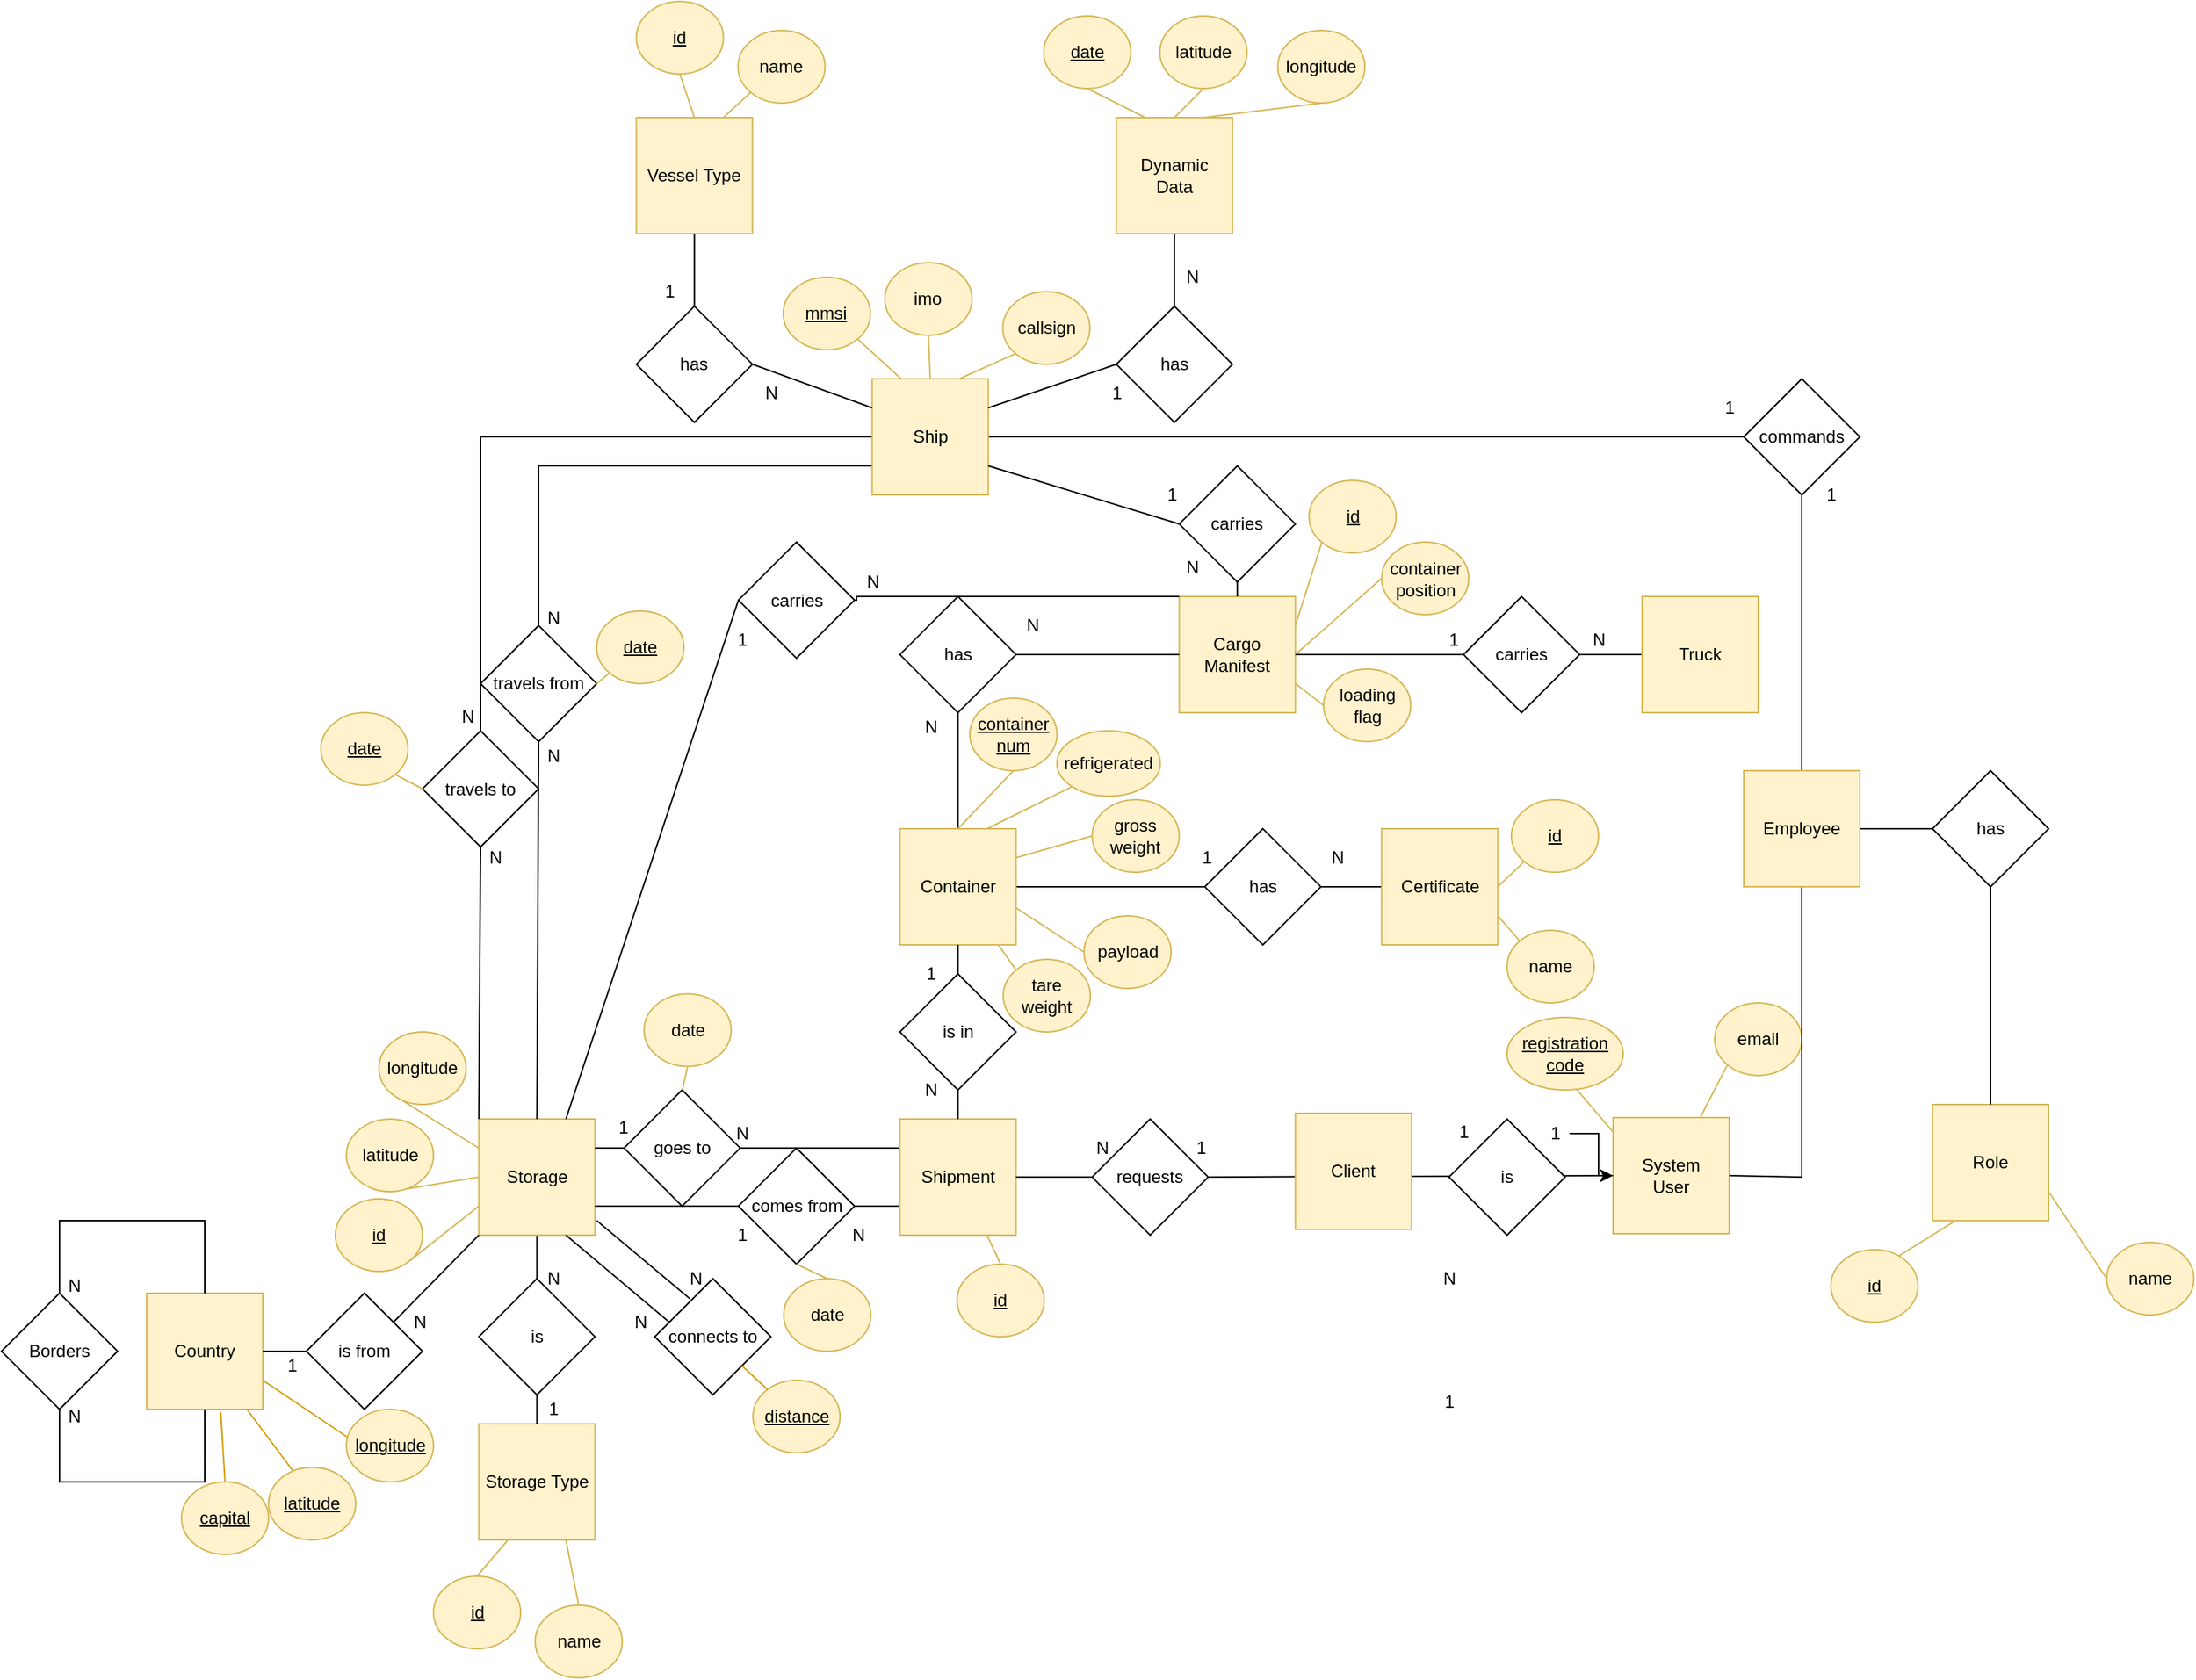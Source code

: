 <mxfile version="15.9.6" type="device"><diagram id="eDwZjM_aQqiaG82-mVn8" name="Page-1"><mxGraphModel dx="1673" dy="874" grid="1" gridSize="10" guides="1" tooltips="1" connect="1" arrows="1" fold="1" page="1" pageScale="1" pageWidth="827" pageHeight="1169" math="0" shadow="0"><root><mxCell id="0"/><mxCell id="1" parent="0"/><mxCell id="Pj7Dq2QQPZaFAcr7pEXk-2" style="edgeStyle=none;rounded=0;orthogonalLoop=1;jettySize=auto;html=1;exitX=0;exitY=0.5;exitDx=0;exitDy=0;entryX=0.5;entryY=0;entryDx=0;entryDy=0;endArrow=none;endFill=0;" parent="1" source="Pj7Dq2QQPZaFAcr7pEXk-4" target="Pj7Dq2QQPZaFAcr7pEXk-78" edge="1"><mxGeometry relative="1" as="geometry"><Array as="points"><mxPoint x="560" y="700"/></Array></mxGeometry></mxCell><mxCell id="Pj7Dq2QQPZaFAcr7pEXk-3" style="edgeStyle=none;rounded=0;orthogonalLoop=1;jettySize=auto;html=1;exitX=0;exitY=0.75;exitDx=0;exitDy=0;entryX=0.5;entryY=0;entryDx=0;entryDy=0;endArrow=none;endFill=0;" parent="1" source="Pj7Dq2QQPZaFAcr7pEXk-4" target="Pj7Dq2QQPZaFAcr7pEXk-80" edge="1"><mxGeometry relative="1" as="geometry"><Array as="points"><mxPoint x="600" y="720"/></Array></mxGeometry></mxCell><mxCell id="yETjn8EDr1Wdkp-91D-S-40" style="edgeStyle=none;rounded=0;orthogonalLoop=1;jettySize=auto;html=1;exitX=1;exitY=0.5;exitDx=0;exitDy=0;entryX=0;entryY=0.5;entryDx=0;entryDy=0;endArrow=none;endFill=0;" parent="1" source="Pj7Dq2QQPZaFAcr7pEXk-4" target="yETjn8EDr1Wdkp-91D-S-37" edge="1"><mxGeometry relative="1" as="geometry"/></mxCell><mxCell id="Pj7Dq2QQPZaFAcr7pEXk-4" value="Ship" style="whiteSpace=wrap;html=1;aspect=fixed;fillColor=#fff2cc;strokeColor=#d6b656;" parent="1" vertex="1"><mxGeometry x="829.69" y="660" width="80" height="80" as="geometry"/></mxCell><mxCell id="Pj7Dq2QQPZaFAcr7pEXk-5" value="" style="edgeStyle=orthogonalEdgeStyle;rounded=0;orthogonalLoop=1;jettySize=auto;html=1;endArrow=none;endFill=0;" parent="1" source="Pj7Dq2QQPZaFAcr7pEXk-6" target="Pj7Dq2QQPZaFAcr7pEXk-19" edge="1"><mxGeometry relative="1" as="geometry"/></mxCell><mxCell id="Pj7Dq2QQPZaFAcr7pEXk-6" value="Dynamic&lt;br&gt;Data" style="whiteSpace=wrap;html=1;aspect=fixed;fillColor=#fff2cc;strokeColor=#d6b656;" parent="1" vertex="1"><mxGeometry x="997.87" y="480" width="80" height="80" as="geometry"/></mxCell><mxCell id="Pj7Dq2QQPZaFAcr7pEXk-7" value="&lt;u&gt;mmsi&lt;/u&gt;" style="ellipse;whiteSpace=wrap;html=1;fillColor=#fff2cc;strokeColor=#d6b656;" parent="1" vertex="1"><mxGeometry x="768.48" y="590" width="60" height="50" as="geometry"/></mxCell><mxCell id="Pj7Dq2QQPZaFAcr7pEXk-8" value="latitude" style="ellipse;whiteSpace=wrap;html=1;fillColor=#fff2cc;strokeColor=#d6b656;" parent="1" vertex="1"><mxGeometry x="1027.87" y="410" width="60" height="50" as="geometry"/></mxCell><mxCell id="Pj7Dq2QQPZaFAcr7pEXk-9" value="callsign" style="ellipse;whiteSpace=wrap;html=1;fillColor=#fff2cc;strokeColor=#d6b656;" parent="1" vertex="1"><mxGeometry x="919.69" y="600" width="60" height="50" as="geometry"/></mxCell><mxCell id="Pj7Dq2QQPZaFAcr7pEXk-10" value="" style="endArrow=none;html=1;rounded=0;entryX=1;entryY=1;entryDx=0;entryDy=0;exitX=0.25;exitY=0;exitDx=0;exitDy=0;fillColor=#fff2cc;strokeColor=#d6b656;" parent="1" source="Pj7Dq2QQPZaFAcr7pEXk-4" target="Pj7Dq2QQPZaFAcr7pEXk-7" edge="1"><mxGeometry width="50" height="50" relative="1" as="geometry"><mxPoint x="1108.48" y="840" as="sourcePoint"/><mxPoint x="799.693" y="652.678" as="targetPoint"/></mxGeometry></mxCell><mxCell id="Pj7Dq2QQPZaFAcr7pEXk-11" value="" style="endArrow=none;html=1;rounded=0;entryX=0;entryY=1;entryDx=0;entryDy=0;exitX=0.75;exitY=0;exitDx=0;exitDy=0;fillColor=#fff2cc;strokeColor=#d6b656;" parent="1" source="Pj7Dq2QQPZaFAcr7pEXk-4" target="Pj7Dq2QQPZaFAcr7pEXk-9" edge="1"><mxGeometry width="50" height="50" relative="1" as="geometry"><mxPoint x="1108.48" y="840" as="sourcePoint"/><mxPoint x="1158.48" y="790" as="targetPoint"/></mxGeometry></mxCell><mxCell id="Pj7Dq2QQPZaFAcr7pEXk-12" value="&lt;u&gt;date&lt;/u&gt;" style="ellipse;whiteSpace=wrap;html=1;fillColor=#fff2cc;strokeColor=#d6b656;" parent="1" vertex="1"><mxGeometry x="947.87" y="410" width="60" height="50" as="geometry"/></mxCell><mxCell id="Pj7Dq2QQPZaFAcr7pEXk-13" value="imo" style="ellipse;whiteSpace=wrap;html=1;fillColor=#fff2cc;strokeColor=#d6b656;" parent="1" vertex="1"><mxGeometry x="838.48" y="580" width="60" height="50" as="geometry"/></mxCell><mxCell id="Pj7Dq2QQPZaFAcr7pEXk-14" value="longitude" style="ellipse;whiteSpace=wrap;html=1;fillColor=#fff2cc;strokeColor=#d6b656;" parent="1" vertex="1"><mxGeometry x="1109.08" y="420" width="60" height="50" as="geometry"/></mxCell><mxCell id="Pj7Dq2QQPZaFAcr7pEXk-15" value="" style="endArrow=none;html=1;rounded=0;entryX=0.5;entryY=1;entryDx=0;entryDy=0;exitX=0.25;exitY=0;exitDx=0;exitDy=0;fillColor=#fff2cc;strokeColor=#d6b656;" parent="1" source="Pj7Dq2QQPZaFAcr7pEXk-6" target="Pj7Dq2QQPZaFAcr7pEXk-12" edge="1"><mxGeometry width="50" height="50" relative="1" as="geometry"><mxPoint x="1017.87" y="660" as="sourcePoint"/><mxPoint x="1067.87" y="610" as="targetPoint"/></mxGeometry></mxCell><mxCell id="Pj7Dq2QQPZaFAcr7pEXk-16" value="" style="endArrow=none;html=1;rounded=0;entryX=0.5;entryY=1;entryDx=0;entryDy=0;exitX=0.75;exitY=0;exitDx=0;exitDy=0;fillColor=#fff2cc;strokeColor=#d6b656;" parent="1" source="Pj7Dq2QQPZaFAcr7pEXk-6" target="Pj7Dq2QQPZaFAcr7pEXk-14" edge="1"><mxGeometry width="50" height="50" relative="1" as="geometry"><mxPoint x="1017.87" y="660" as="sourcePoint"/><mxPoint x="1067.87" y="610" as="targetPoint"/></mxGeometry></mxCell><mxCell id="Pj7Dq2QQPZaFAcr7pEXk-17" value="" style="endArrow=none;html=1;rounded=0;entryX=0.5;entryY=1;entryDx=0;entryDy=0;exitX=0.5;exitY=0;exitDx=0;exitDy=0;fillColor=#fff2cc;strokeColor=#d6b656;" parent="1" source="Pj7Dq2QQPZaFAcr7pEXk-6" target="Pj7Dq2QQPZaFAcr7pEXk-8" edge="1"><mxGeometry width="50" height="50" relative="1" as="geometry"><mxPoint x="1017.87" y="660" as="sourcePoint"/><mxPoint x="1067.87" y="610" as="targetPoint"/></mxGeometry></mxCell><mxCell id="Pj7Dq2QQPZaFAcr7pEXk-18" value="" style="endArrow=none;html=1;rounded=0;entryX=0.5;entryY=1;entryDx=0;entryDy=0;exitX=0.5;exitY=0;exitDx=0;exitDy=0;fillColor=#fff2cc;strokeColor=#d6b656;" parent="1" source="Pj7Dq2QQPZaFAcr7pEXk-4" target="Pj7Dq2QQPZaFAcr7pEXk-13" edge="1"><mxGeometry width="50" height="50" relative="1" as="geometry"><mxPoint x="1108.48" y="840" as="sourcePoint"/><mxPoint x="1158.48" y="790" as="targetPoint"/></mxGeometry></mxCell><mxCell id="Pj7Dq2QQPZaFAcr7pEXk-19" value="has" style="rhombus;whiteSpace=wrap;html=1;" parent="1" vertex="1"><mxGeometry x="997.87" y="610" width="80" height="80" as="geometry"/></mxCell><mxCell id="Pj7Dq2QQPZaFAcr7pEXk-20" value="" style="endArrow=none;html=1;rounded=0;entryX=1;entryY=0.25;entryDx=0;entryDy=0;exitX=0;exitY=0.5;exitDx=0;exitDy=0;" parent="1" source="Pj7Dq2QQPZaFAcr7pEXk-19" target="Pj7Dq2QQPZaFAcr7pEXk-4" edge="1"><mxGeometry width="50" height="50" relative="1" as="geometry"><mxPoint x="1108.48" y="840" as="sourcePoint"/><mxPoint x="1158.48" y="790" as="targetPoint"/></mxGeometry></mxCell><mxCell id="yETjn8EDr1Wdkp-91D-S-2" style="edgeStyle=orthogonalEdgeStyle;rounded=0;orthogonalLoop=1;jettySize=auto;html=1;exitX=1;exitY=0.5;exitDx=0;exitDy=0;entryX=0;entryY=0.5;entryDx=0;entryDy=0;endArrow=none;endFill=0;startArrow=none;" parent="1" source="yETjn8EDr1Wdkp-91D-S-3" target="tMpOPMoo4MeIdfyLqKOw-1" edge="1"><mxGeometry relative="1" as="geometry"/></mxCell><mxCell id="Pj7Dq2QQPZaFAcr7pEXk-21" value="Cargo Manifest" style="whiteSpace=wrap;html=1;aspect=fixed;fillColor=#fff2cc;strokeColor=#d6b656;" parent="1" vertex="1"><mxGeometry x="1041.21" y="810" width="80" height="80" as="geometry"/></mxCell><mxCell id="Pj7Dq2QQPZaFAcr7pEXk-22" value="&lt;u&gt;id&lt;/u&gt;" style="ellipse;whiteSpace=wrap;html=1;fillColor=#fff2cc;strokeColor=#d6b656;" parent="1" vertex="1"><mxGeometry x="1130.61" y="730" width="60" height="50" as="geometry"/></mxCell><mxCell id="Pj7Dq2QQPZaFAcr7pEXk-23" value="container position" style="ellipse;whiteSpace=wrap;html=1;fillColor=#fff2cc;strokeColor=#d6b656;" parent="1" vertex="1"><mxGeometry x="1180.61" y="772.5" width="60" height="50" as="geometry"/></mxCell><mxCell id="Pj7Dq2QQPZaFAcr7pEXk-24" value="loading flag" style="ellipse;whiteSpace=wrap;html=1;fillColor=#fff2cc;strokeColor=#d6b656;" parent="1" vertex="1"><mxGeometry x="1140.61" y="860" width="60" height="50" as="geometry"/></mxCell><mxCell id="Pj7Dq2QQPZaFAcr7pEXk-25" value="" style="endArrow=none;html=1;rounded=0;entryX=0;entryY=1;entryDx=0;entryDy=0;exitX=1;exitY=0.25;exitDx=0;exitDy=0;fillColor=#fff2cc;strokeColor=#d6b656;" parent="1" source="Pj7Dq2QQPZaFAcr7pEXk-21" target="Pj7Dq2QQPZaFAcr7pEXk-22" edge="1"><mxGeometry width="50" height="50" relative="1" as="geometry"><mxPoint x="1140" y="1090" as="sourcePoint"/><mxPoint x="1190" y="1040" as="targetPoint"/></mxGeometry></mxCell><mxCell id="Pj7Dq2QQPZaFAcr7pEXk-26" value="" style="endArrow=none;html=1;rounded=0;entryX=0;entryY=0.5;entryDx=0;entryDy=0;exitX=1;exitY=0.5;exitDx=0;exitDy=0;fillColor=#fff2cc;strokeColor=#d6b656;" parent="1" source="Pj7Dq2QQPZaFAcr7pEXk-21" target="Pj7Dq2QQPZaFAcr7pEXk-23" edge="1"><mxGeometry width="50" height="50" relative="1" as="geometry"><mxPoint x="1140" y="1090" as="sourcePoint"/><mxPoint x="1190" y="1040" as="targetPoint"/></mxGeometry></mxCell><mxCell id="Pj7Dq2QQPZaFAcr7pEXk-27" value="" style="endArrow=none;html=1;rounded=0;entryX=0;entryY=0.5;entryDx=0;entryDy=0;exitX=1;exitY=0.75;exitDx=0;exitDy=0;fillColor=#fff2cc;strokeColor=#d6b656;" parent="1" source="Pj7Dq2QQPZaFAcr7pEXk-21" target="Pj7Dq2QQPZaFAcr7pEXk-24" edge="1"><mxGeometry width="50" height="50" relative="1" as="geometry"><mxPoint x="1140" y="1090" as="sourcePoint"/><mxPoint x="1190" y="1040" as="targetPoint"/></mxGeometry></mxCell><mxCell id="Pj7Dq2QQPZaFAcr7pEXk-28" style="edgeStyle=none;rounded=0;orthogonalLoop=1;jettySize=auto;html=1;exitX=0.5;exitY=1;exitDx=0;exitDy=0;entryX=0.5;entryY=0;entryDx=0;entryDy=0;endArrow=none;endFill=0;" parent="1" source="Pj7Dq2QQPZaFAcr7pEXk-29" target="Pj7Dq2QQPZaFAcr7pEXk-72" edge="1"><mxGeometry relative="1" as="geometry"/></mxCell><mxCell id="Pj7Dq2QQPZaFAcr7pEXk-29" value="Storage" style="whiteSpace=wrap;html=1;aspect=fixed;fillColor=#fff2cc;strokeColor=#d6b656;" parent="1" vertex="1"><mxGeometry x="558.79" y="1170" width="80" height="80" as="geometry"/></mxCell><mxCell id="Pj7Dq2QQPZaFAcr7pEXk-30" value="Storage Type" style="whiteSpace=wrap;html=1;aspect=fixed;fillColor=#fff2cc;strokeColor=#d6b656;" parent="1" vertex="1"><mxGeometry x="558.79" y="1380" width="80" height="80" as="geometry"/></mxCell><mxCell id="Pj7Dq2QQPZaFAcr7pEXk-31" style="edgeStyle=orthogonalEdgeStyle;rounded=0;orthogonalLoop=1;jettySize=auto;html=1;entryX=0;entryY=0.5;entryDx=0;entryDy=0;endArrow=none;endFill=0;" parent="1" source="Pj7Dq2QQPZaFAcr7pEXk-33" target="Pj7Dq2QQPZaFAcr7pEXk-58" edge="1"><mxGeometry relative="1" as="geometry"/></mxCell><mxCell id="Pj7Dq2QQPZaFAcr7pEXk-32" style="edgeStyle=none;rounded=0;orthogonalLoop=1;jettySize=auto;html=1;exitX=0.5;exitY=1;exitDx=0;exitDy=0;entryX=0.5;entryY=0;entryDx=0;entryDy=0;endArrow=none;endFill=0;" parent="1" source="Pj7Dq2QQPZaFAcr7pEXk-33" target="Pj7Dq2QQPZaFAcr7pEXk-91" edge="1"><mxGeometry relative="1" as="geometry"/></mxCell><mxCell id="Pj7Dq2QQPZaFAcr7pEXk-33" value="Container" style="whiteSpace=wrap;html=1;aspect=fixed;fillColor=#fff2cc;strokeColor=#d6b656;" parent="1" vertex="1"><mxGeometry x="848.79" y="970" width="80" height="80" as="geometry"/></mxCell><mxCell id="Pj7Dq2QQPZaFAcr7pEXk-34" style="edgeStyle=none;rounded=0;orthogonalLoop=1;jettySize=auto;html=1;exitX=0;exitY=0.25;exitDx=0;exitDy=0;entryX=1;entryY=0.5;entryDx=0;entryDy=0;endArrow=none;endFill=0;" parent="1" source="Pj7Dq2QQPZaFAcr7pEXk-36" target="Pj7Dq2QQPZaFAcr7pEXk-85" edge="1"><mxGeometry relative="1" as="geometry"/></mxCell><mxCell id="Pj7Dq2QQPZaFAcr7pEXk-35" style="edgeStyle=none;rounded=0;orthogonalLoop=1;jettySize=auto;html=1;exitX=0;exitY=0.75;exitDx=0;exitDy=0;entryX=1;entryY=0.5;entryDx=0;entryDy=0;endArrow=none;endFill=0;" parent="1" source="Pj7Dq2QQPZaFAcr7pEXk-36" target="Pj7Dq2QQPZaFAcr7pEXk-87" edge="1"><mxGeometry relative="1" as="geometry"/></mxCell><mxCell id="Pj7Dq2QQPZaFAcr7pEXk-36" value="Shipment" style="whiteSpace=wrap;html=1;aspect=fixed;fillColor=#fff2cc;strokeColor=#d6b656;" parent="1" vertex="1"><mxGeometry x="848.79" y="1170" width="80" height="80" as="geometry"/></mxCell><mxCell id="Pj7Dq2QQPZaFAcr7pEXk-37" value="Vessel Type" style="whiteSpace=wrap;html=1;aspect=fixed;fillColor=#fff2cc;strokeColor=#d6b656;" parent="1" vertex="1"><mxGeometry x="667.27" y="480" width="80" height="80" as="geometry"/></mxCell><mxCell id="Pj7Dq2QQPZaFAcr7pEXk-38" style="edgeStyle=orthogonalEdgeStyle;rounded=0;orthogonalLoop=1;jettySize=auto;html=1;exitX=0.5;exitY=0;exitDx=0;exitDy=0;entryX=0.5;entryY=1;entryDx=0;entryDy=0;endArrow=none;endFill=0;" parent="1" source="Pj7Dq2QQPZaFAcr7pEXk-39" target="Pj7Dq2QQPZaFAcr7pEXk-37" edge="1"><mxGeometry relative="1" as="geometry"/></mxCell><mxCell id="Pj7Dq2QQPZaFAcr7pEXk-39" value="has" style="rhombus;whiteSpace=wrap;html=1;" parent="1" vertex="1"><mxGeometry x="667.27" y="610" width="80" height="80" as="geometry"/></mxCell><mxCell id="Pj7Dq2QQPZaFAcr7pEXk-40" value="" style="endArrow=none;html=1;rounded=0;exitX=1;exitY=0.5;exitDx=0;exitDy=0;entryX=0;entryY=0.25;entryDx=0;entryDy=0;" parent="1" source="Pj7Dq2QQPZaFAcr7pEXk-39" target="Pj7Dq2QQPZaFAcr7pEXk-4" edge="1"><mxGeometry width="50" height="50" relative="1" as="geometry"><mxPoint x="999.69" y="680" as="sourcePoint"/><mxPoint x="1049.69" y="630" as="targetPoint"/></mxGeometry></mxCell><mxCell id="Pj7Dq2QQPZaFAcr7pEXk-41" value="name" style="ellipse;whiteSpace=wrap;html=1;fillColor=#fff2cc;strokeColor=#d6b656;" parent="1" vertex="1"><mxGeometry x="737.27" y="420" width="60" height="50" as="geometry"/></mxCell><mxCell id="Pj7Dq2QQPZaFAcr7pEXk-42" value="&lt;u&gt;id&lt;/u&gt;" style="ellipse;whiteSpace=wrap;html=1;fillColor=#fff2cc;strokeColor=#d6b656;" parent="1" vertex="1"><mxGeometry x="667.27" y="400" width="60" height="50" as="geometry"/></mxCell><mxCell id="Pj7Dq2QQPZaFAcr7pEXk-43" value="" style="endArrow=none;html=1;rounded=0;exitX=0.5;exitY=0;exitDx=0;exitDy=0;entryX=0.5;entryY=1;entryDx=0;entryDy=0;fillColor=#fff2cc;strokeColor=#d6b656;" parent="1" source="Pj7Dq2QQPZaFAcr7pEXk-37" target="Pj7Dq2QQPZaFAcr7pEXk-42" edge="1"><mxGeometry width="50" height="50" relative="1" as="geometry"><mxPoint x="997.27" y="600" as="sourcePoint"/><mxPoint x="1047.27" y="550" as="targetPoint"/></mxGeometry></mxCell><mxCell id="Pj7Dq2QQPZaFAcr7pEXk-44" value="" style="endArrow=none;html=1;rounded=0;exitX=0.75;exitY=0;exitDx=0;exitDy=0;entryX=0;entryY=1;entryDx=0;entryDy=0;fillColor=#fff2cc;strokeColor=#d6b656;" parent="1" source="Pj7Dq2QQPZaFAcr7pEXk-37" target="Pj7Dq2QQPZaFAcr7pEXk-41" edge="1"><mxGeometry width="50" height="50" relative="1" as="geometry"><mxPoint x="997.27" y="600" as="sourcePoint"/><mxPoint x="1047.27" y="550" as="targetPoint"/></mxGeometry></mxCell><mxCell id="Pj7Dq2QQPZaFAcr7pEXk-45" value="" style="rounded=0;orthogonalLoop=1;jettySize=auto;html=1;endArrow=none;endFill=0;entryX=1;entryY=0.75;entryDx=0;entryDy=0;exitX=0;exitY=0.5;exitDx=0;exitDy=0;" parent="1" source="Pj7Dq2QQPZaFAcr7pEXk-47" target="Pj7Dq2QQPZaFAcr7pEXk-4" edge="1"><mxGeometry relative="1" as="geometry"><mxPoint x="1040.9" y="720" as="sourcePoint"/></mxGeometry></mxCell><mxCell id="Pj7Dq2QQPZaFAcr7pEXk-46" value="" style="edgeStyle=none;rounded=0;orthogonalLoop=1;jettySize=auto;html=1;endArrow=none;endFill=0;" parent="1" source="Pj7Dq2QQPZaFAcr7pEXk-47" target="Pj7Dq2QQPZaFAcr7pEXk-21" edge="1"><mxGeometry relative="1" as="geometry"/></mxCell><mxCell id="Pj7Dq2QQPZaFAcr7pEXk-47" value="carries" style="rhombus;whiteSpace=wrap;html=1;" parent="1" vertex="1"><mxGeometry x="1041.21" y="720" width="80" height="80" as="geometry"/></mxCell><mxCell id="Pj7Dq2QQPZaFAcr7pEXk-48" style="edgeStyle=none;rounded=0;orthogonalLoop=1;jettySize=auto;html=1;exitX=0.5;exitY=1;exitDx=0;exitDy=0;entryX=0.5;entryY=0;entryDx=0;entryDy=0;endArrow=none;endFill=0;fillColor=#fff2cc;strokeColor=#d6b656;" parent="1" source="Pj7Dq2QQPZaFAcr7pEXk-49" target="Pj7Dq2QQPZaFAcr7pEXk-33" edge="1"><mxGeometry relative="1" as="geometry"/></mxCell><mxCell id="Pj7Dq2QQPZaFAcr7pEXk-49" value="&lt;u&gt;container num&lt;/u&gt;" style="ellipse;whiteSpace=wrap;html=1;fillColor=#fff2cc;strokeColor=#d6b656;" parent="1" vertex="1"><mxGeometry x="896.97" y="880" width="60" height="50" as="geometry"/></mxCell><mxCell id="Pj7Dq2QQPZaFAcr7pEXk-50" value="refrigerated" style="ellipse;whiteSpace=wrap;html=1;fillColor=#fff2cc;strokeColor=#d6b656;" parent="1" vertex="1"><mxGeometry x="956.97" y="902.5" width="71.21" height="45" as="geometry"/></mxCell><mxCell id="Pj7Dq2QQPZaFAcr7pEXk-51" value="gross weight" style="ellipse;whiteSpace=wrap;html=1;fillColor=#fff2cc;strokeColor=#d6b656;" parent="1" vertex="1"><mxGeometry x="981.21" y="950" width="60" height="50" as="geometry"/></mxCell><mxCell id="Pj7Dq2QQPZaFAcr7pEXk-52" value="" style="endArrow=none;html=1;rounded=0;entryX=0;entryY=1;entryDx=0;entryDy=0;exitX=0.75;exitY=0;exitDx=0;exitDy=0;fillColor=#fff2cc;strokeColor=#d6b656;" parent="1" source="Pj7Dq2QQPZaFAcr7pEXk-33" target="Pj7Dq2QQPZaFAcr7pEXk-50" edge="1"><mxGeometry width="50" height="50" relative="1" as="geometry"><mxPoint x="958.79" y="880" as="sourcePoint"/><mxPoint x="1180" y="795" as="targetPoint"/></mxGeometry></mxCell><mxCell id="Pj7Dq2QQPZaFAcr7pEXk-53" value="" style="endArrow=none;html=1;rounded=0;entryX=0;entryY=0.5;entryDx=0;entryDy=0;exitX=1;exitY=0.25;exitDx=0;exitDy=0;fillColor=#fff2cc;strokeColor=#d6b656;" parent="1" source="Pj7Dq2QQPZaFAcr7pEXk-33" target="Pj7Dq2QQPZaFAcr7pEXk-51" edge="1"><mxGeometry width="50" height="50" relative="1" as="geometry"><mxPoint x="958.79" y="900" as="sourcePoint"/><mxPoint x="1180" y="795" as="targetPoint"/></mxGeometry></mxCell><mxCell id="Pj7Dq2QQPZaFAcr7pEXk-54" value="tare weight" style="ellipse;whiteSpace=wrap;html=1;fillColor=#fff2cc;strokeColor=#d6b656;" parent="1" vertex="1"><mxGeometry x="920" y="1060" width="60" height="50" as="geometry"/></mxCell><mxCell id="Pj7Dq2QQPZaFAcr7pEXk-55" value="payload" style="ellipse;whiteSpace=wrap;html=1;fillColor=#fff2cc;strokeColor=#d6b656;" parent="1" vertex="1"><mxGeometry x="975.61" y="1030" width="60" height="50" as="geometry"/></mxCell><mxCell id="Pj7Dq2QQPZaFAcr7pEXk-56" value="" style="endArrow=none;html=1;rounded=0;entryX=0;entryY=0;entryDx=0;entryDy=0;fillColor=#fff2cc;strokeColor=#d6b656;" parent="1" source="Pj7Dq2QQPZaFAcr7pEXk-33" target="Pj7Dq2QQPZaFAcr7pEXk-54" edge="1"><mxGeometry width="50" height="50" relative="1" as="geometry"><mxPoint x="958.79" y="920" as="sourcePoint"/><mxPoint x="1291.21" y="810" as="targetPoint"/></mxGeometry></mxCell><mxCell id="Pj7Dq2QQPZaFAcr7pEXk-57" value="" style="endArrow=none;html=1;rounded=0;entryX=0;entryY=0.5;entryDx=0;entryDy=0;exitX=0.99;exitY=0.675;exitDx=0;exitDy=0;fillColor=#fff2cc;strokeColor=#d6b656;exitPerimeter=0;" parent="1" source="Pj7Dq2QQPZaFAcr7pEXk-33" target="Pj7Dq2QQPZaFAcr7pEXk-55" edge="1"><mxGeometry width="50" height="50" relative="1" as="geometry"><mxPoint x="960" y="900" as="sourcePoint"/><mxPoint x="1291.21" y="810" as="targetPoint"/></mxGeometry></mxCell><mxCell id="Pj7Dq2QQPZaFAcr7pEXk-58" value="has" style="rhombus;whiteSpace=wrap;html=1;" parent="1" vertex="1"><mxGeometry x="1058.79" y="970" width="80" height="80" as="geometry"/></mxCell><mxCell id="Pj7Dq2QQPZaFAcr7pEXk-59" value="" style="edgeStyle=orthogonalEdgeStyle;rounded=0;orthogonalLoop=1;jettySize=auto;html=1;endArrow=none;endFill=0;" parent="1" source="Pj7Dq2QQPZaFAcr7pEXk-60" target="Pj7Dq2QQPZaFAcr7pEXk-58" edge="1"><mxGeometry relative="1" as="geometry"/></mxCell><mxCell id="Pj7Dq2QQPZaFAcr7pEXk-60" value="Certificate" style="whiteSpace=wrap;html=1;aspect=fixed;fillColor=#fff2cc;strokeColor=#d6b656;" parent="1" vertex="1"><mxGeometry x="1180.61" y="970" width="80" height="80" as="geometry"/></mxCell><mxCell id="Pj7Dq2QQPZaFAcr7pEXk-61" value="name" style="ellipse;whiteSpace=wrap;html=1;fillColor=#fff2cc;strokeColor=#d6b656;" parent="1" vertex="1"><mxGeometry x="1267" y="1040" width="60" height="50" as="geometry"/></mxCell><mxCell id="Pj7Dq2QQPZaFAcr7pEXk-62" value="&lt;u&gt;id&lt;/u&gt;" style="ellipse;whiteSpace=wrap;html=1;fillColor=#fff2cc;strokeColor=#d6b656;" parent="1" vertex="1"><mxGeometry x="1270" y="950" width="60" height="50" as="geometry"/></mxCell><mxCell id="Pj7Dq2QQPZaFAcr7pEXk-63" value="" style="endArrow=none;html=1;rounded=0;entryX=0;entryY=1;entryDx=0;entryDy=0;fillColor=#fff2cc;strokeColor=#d6b656;exitX=1;exitY=0.5;exitDx=0;exitDy=0;" parent="1" source="Pj7Dq2QQPZaFAcr7pEXk-60" target="Pj7Dq2QQPZaFAcr7pEXk-62" edge="1"><mxGeometry width="50" height="50" relative="1" as="geometry"><mxPoint x="1240" y="910" as="sourcePoint"/><mxPoint x="930" y="760" as="targetPoint"/></mxGeometry></mxCell><mxCell id="Pj7Dq2QQPZaFAcr7pEXk-64" value="" style="endArrow=none;html=1;rounded=0;entryX=0;entryY=0;entryDx=0;entryDy=0;exitX=1;exitY=0.75;exitDx=0;exitDy=0;fillColor=#fff2cc;strokeColor=#d6b656;" parent="1" source="Pj7Dq2QQPZaFAcr7pEXk-60" target="Pj7Dq2QQPZaFAcr7pEXk-61" edge="1"><mxGeometry width="50" height="50" relative="1" as="geometry"><mxPoint x="880" y="810" as="sourcePoint"/><mxPoint x="930" y="760" as="targetPoint"/></mxGeometry></mxCell><mxCell id="Pj7Dq2QQPZaFAcr7pEXk-65" style="edgeStyle=none;rounded=0;orthogonalLoop=1;jettySize=auto;html=1;exitX=0.5;exitY=1;exitDx=0;exitDy=0;entryX=0;entryY=0.5;entryDx=0;entryDy=0;endArrow=none;endFill=0;fillColor=#fff2cc;strokeColor=#d6b656;" parent="1" source="Pj7Dq2QQPZaFAcr7pEXk-66" target="Pj7Dq2QQPZaFAcr7pEXk-29" edge="1"><mxGeometry relative="1" as="geometry"/></mxCell><mxCell id="Pj7Dq2QQPZaFAcr7pEXk-66" value="latitude" style="ellipse;whiteSpace=wrap;html=1;fillColor=#fff2cc;strokeColor=#d6b656;" parent="1" vertex="1"><mxGeometry x="467.58" y="1170" width="60" height="50" as="geometry"/></mxCell><mxCell id="Pj7Dq2QQPZaFAcr7pEXk-67" style="edgeStyle=none;rounded=0;orthogonalLoop=1;jettySize=auto;html=1;exitX=0;exitY=1;exitDx=0;exitDy=0;entryX=0;entryY=0.25;entryDx=0;entryDy=0;endArrow=none;endFill=0;fillColor=#fff2cc;strokeColor=#d6b656;" parent="1" source="Pj7Dq2QQPZaFAcr7pEXk-68" target="Pj7Dq2QQPZaFAcr7pEXk-29" edge="1"><mxGeometry relative="1" as="geometry"><mxPoint x="650" y="1145" as="sourcePoint"/></mxGeometry></mxCell><mxCell id="Pj7Dq2QQPZaFAcr7pEXk-68" value="longitude" style="ellipse;whiteSpace=wrap;html=1;fillColor=#fff2cc;strokeColor=#d6b656;" parent="1" vertex="1"><mxGeometry x="490" y="1110" width="60" height="50" as="geometry"/></mxCell><mxCell id="Pj7Dq2QQPZaFAcr7pEXk-69" style="edgeStyle=none;rounded=0;orthogonalLoop=1;jettySize=auto;html=1;exitX=1;exitY=1;exitDx=0;exitDy=0;entryX=0;entryY=0.75;entryDx=0;entryDy=0;endArrow=none;endFill=0;fillColor=#fff2cc;strokeColor=#d6b656;" parent="1" source="Pj7Dq2QQPZaFAcr7pEXk-70" target="Pj7Dq2QQPZaFAcr7pEXk-29" edge="1"><mxGeometry relative="1" as="geometry"/></mxCell><mxCell id="Pj7Dq2QQPZaFAcr7pEXk-70" value="&lt;u&gt;id&lt;/u&gt;" style="ellipse;whiteSpace=wrap;html=1;fillColor=#fff2cc;strokeColor=#d6b656;" parent="1" vertex="1"><mxGeometry x="460" y="1225" width="60" height="50" as="geometry"/></mxCell><mxCell id="Pj7Dq2QQPZaFAcr7pEXk-71" style="edgeStyle=none;rounded=0;orthogonalLoop=1;jettySize=auto;html=1;exitX=0.5;exitY=1;exitDx=0;exitDy=0;entryX=0.5;entryY=0;entryDx=0;entryDy=0;endArrow=none;endFill=0;" parent="1" source="Pj7Dq2QQPZaFAcr7pEXk-72" target="Pj7Dq2QQPZaFAcr7pEXk-30" edge="1"><mxGeometry relative="1" as="geometry"/></mxCell><mxCell id="Pj7Dq2QQPZaFAcr7pEXk-72" value="is" style="rhombus;whiteSpace=wrap;html=1;" parent="1" vertex="1"><mxGeometry x="558.79" y="1280" width="80" height="80" as="geometry"/></mxCell><mxCell id="Pj7Dq2QQPZaFAcr7pEXk-73" style="edgeStyle=none;rounded=0;orthogonalLoop=1;jettySize=auto;html=1;exitX=0.5;exitY=0;exitDx=0;exitDy=0;entryX=0.75;entryY=1;entryDx=0;entryDy=0;endArrow=none;endFill=0;fillColor=#fff2cc;strokeColor=#d6b656;" parent="1" source="Pj7Dq2QQPZaFAcr7pEXk-74" target="Pj7Dq2QQPZaFAcr7pEXk-30" edge="1"><mxGeometry relative="1" as="geometry"/></mxCell><mxCell id="Pj7Dq2QQPZaFAcr7pEXk-74" value="name" style="ellipse;whiteSpace=wrap;html=1;fillColor=#fff2cc;strokeColor=#d6b656;" parent="1" vertex="1"><mxGeometry x="597.58" y="1505" width="60" height="50" as="geometry"/></mxCell><mxCell id="Pj7Dq2QQPZaFAcr7pEXk-75" style="edgeStyle=none;rounded=0;orthogonalLoop=1;jettySize=auto;html=1;exitX=0.5;exitY=0;exitDx=0;exitDy=0;entryX=0.25;entryY=1;entryDx=0;entryDy=0;endArrow=none;endFill=0;fillColor=#fff2cc;strokeColor=#d6b656;" parent="1" source="Pj7Dq2QQPZaFAcr7pEXk-76" target="Pj7Dq2QQPZaFAcr7pEXk-30" edge="1"><mxGeometry relative="1" as="geometry"/></mxCell><mxCell id="Pj7Dq2QQPZaFAcr7pEXk-76" value="&lt;u&gt;id&lt;/u&gt;" style="ellipse;whiteSpace=wrap;html=1;fillColor=#fff2cc;strokeColor=#d6b656;" parent="1" vertex="1"><mxGeometry x="527.58" y="1485" width="60" height="50" as="geometry"/></mxCell><mxCell id="Pj7Dq2QQPZaFAcr7pEXk-77" style="edgeStyle=none;rounded=0;orthogonalLoop=1;jettySize=auto;html=1;exitX=0.5;exitY=1;exitDx=0;exitDy=0;entryX=0;entryY=0;entryDx=0;entryDy=0;endArrow=none;endFill=0;" parent="1" source="Pj7Dq2QQPZaFAcr7pEXk-78" target="Pj7Dq2QQPZaFAcr7pEXk-29" edge="1"><mxGeometry relative="1" as="geometry"/></mxCell><mxCell id="Pj7Dq2QQPZaFAcr7pEXk-78" value="travels to" style="rhombus;whiteSpace=wrap;html=1;" parent="1" vertex="1"><mxGeometry x="520" y="902.5" width="80" height="80" as="geometry"/></mxCell><mxCell id="Pj7Dq2QQPZaFAcr7pEXk-79" style="edgeStyle=none;rounded=0;orthogonalLoop=1;jettySize=auto;html=1;exitX=0.5;exitY=1;exitDx=0;exitDy=0;entryX=0.5;entryY=0;entryDx=0;entryDy=0;endArrow=none;endFill=0;" parent="1" source="Pj7Dq2QQPZaFAcr7pEXk-80" target="Pj7Dq2QQPZaFAcr7pEXk-29" edge="1"><mxGeometry relative="1" as="geometry"/></mxCell><mxCell id="Pj7Dq2QQPZaFAcr7pEXk-80" value="travels from" style="rhombus;whiteSpace=wrap;html=1;" parent="1" vertex="1"><mxGeometry x="560" y="830" width="80" height="80" as="geometry"/></mxCell><mxCell id="Pj7Dq2QQPZaFAcr7pEXk-81" style="edgeStyle=none;rounded=0;orthogonalLoop=1;jettySize=auto;html=1;exitX=0.5;exitY=0;exitDx=0;exitDy=0;entryX=0.5;entryY=1;entryDx=0;entryDy=0;endArrow=none;endFill=0;" parent="1" source="Pj7Dq2QQPZaFAcr7pEXk-83" target="Pj7Dq2QQPZaFAcr7pEXk-33" edge="1"><mxGeometry relative="1" as="geometry"/></mxCell><mxCell id="Pj7Dq2QQPZaFAcr7pEXk-82" style="edgeStyle=none;rounded=0;orthogonalLoop=1;jettySize=auto;html=1;exitX=0.5;exitY=1;exitDx=0;exitDy=0;entryX=0.5;entryY=0;entryDx=0;entryDy=0;endArrow=none;endFill=0;" parent="1" source="Pj7Dq2QQPZaFAcr7pEXk-83" target="Pj7Dq2QQPZaFAcr7pEXk-36" edge="1"><mxGeometry relative="1" as="geometry"/></mxCell><mxCell id="Pj7Dq2QQPZaFAcr7pEXk-83" value="is in" style="rhombus;whiteSpace=wrap;html=1;" parent="1" vertex="1"><mxGeometry x="848.79" y="1070" width="80" height="80" as="geometry"/></mxCell><mxCell id="Pj7Dq2QQPZaFAcr7pEXk-84" style="edgeStyle=none;rounded=0;orthogonalLoop=1;jettySize=auto;html=1;exitX=0;exitY=0.5;exitDx=0;exitDy=0;entryX=1;entryY=0.25;entryDx=0;entryDy=0;endArrow=none;endFill=0;" parent="1" source="Pj7Dq2QQPZaFAcr7pEXk-85" target="Pj7Dq2QQPZaFAcr7pEXk-29" edge="1"><mxGeometry relative="1" as="geometry"/></mxCell><mxCell id="Pj7Dq2QQPZaFAcr7pEXk-85" value="goes to" style="rhombus;whiteSpace=wrap;html=1;" parent="1" vertex="1"><mxGeometry x="658.79" y="1150" width="80" height="80" as="geometry"/></mxCell><mxCell id="Pj7Dq2QQPZaFAcr7pEXk-86" style="edgeStyle=none;rounded=0;orthogonalLoop=1;jettySize=auto;html=1;exitX=0;exitY=0.5;exitDx=0;exitDy=0;entryX=1;entryY=0.75;entryDx=0;entryDy=0;endArrow=none;endFill=0;" parent="1" source="Pj7Dq2QQPZaFAcr7pEXk-87" target="Pj7Dq2QQPZaFAcr7pEXk-29" edge="1"><mxGeometry relative="1" as="geometry"/></mxCell><mxCell id="Pj7Dq2QQPZaFAcr7pEXk-87" value="comes from" style="rhombus;whiteSpace=wrap;html=1;" parent="1" vertex="1"><mxGeometry x="737.58" y="1190" width="80" height="80" as="geometry"/></mxCell><mxCell id="Pj7Dq2QQPZaFAcr7pEXk-88" style="edgeStyle=none;rounded=0;orthogonalLoop=1;jettySize=auto;html=1;exitX=0.5;exitY=0;exitDx=0;exitDy=0;entryX=0.75;entryY=1;entryDx=0;entryDy=0;endArrow=none;endFill=0;fillColor=#fff2cc;strokeColor=#d6b656;" parent="1" source="Pj7Dq2QQPZaFAcr7pEXk-89" target="Pj7Dq2QQPZaFAcr7pEXk-36" edge="1"><mxGeometry relative="1" as="geometry"/></mxCell><mxCell id="Pj7Dq2QQPZaFAcr7pEXk-89" value="&lt;u&gt;id&lt;/u&gt;" style="ellipse;whiteSpace=wrap;html=1;fillColor=#fff2cc;strokeColor=#d6b656;" parent="1" vertex="1"><mxGeometry x="888.18" y="1270" width="60" height="50" as="geometry"/></mxCell><mxCell id="Pj7Dq2QQPZaFAcr7pEXk-90" style="edgeStyle=none;rounded=0;orthogonalLoop=1;jettySize=auto;html=1;exitX=1;exitY=0.5;exitDx=0;exitDy=0;entryX=0;entryY=0.5;entryDx=0;entryDy=0;endArrow=none;endFill=0;" parent="1" source="Pj7Dq2QQPZaFAcr7pEXk-91" target="Pj7Dq2QQPZaFAcr7pEXk-21" edge="1"><mxGeometry relative="1" as="geometry"/></mxCell><mxCell id="Pj7Dq2QQPZaFAcr7pEXk-91" value="has" style="rhombus;whiteSpace=wrap;html=1;" parent="1" vertex="1"><mxGeometry x="848.79" y="810" width="80" height="80" as="geometry"/></mxCell><mxCell id="Pj7Dq2QQPZaFAcr7pEXk-92" value="1" style="text;html=1;align=center;verticalAlign=middle;resizable=0;points=[];autosize=1;strokeColor=none;fillColor=none;" parent="1" vertex="1"><mxGeometry x="679.69" y="590" width="20" height="20" as="geometry"/></mxCell><mxCell id="Pj7Dq2QQPZaFAcr7pEXk-93" value="N" style="text;html=1;align=center;verticalAlign=middle;resizable=0;points=[];autosize=1;strokeColor=none;fillColor=none;" parent="1" vertex="1"><mxGeometry x="749.69" y="660" width="20" height="20" as="geometry"/></mxCell><mxCell id="Pj7Dq2QQPZaFAcr7pEXk-94" value="N" style="text;html=1;align=center;verticalAlign=middle;resizable=0;points=[];autosize=1;strokeColor=none;fillColor=none;" parent="1" vertex="1"><mxGeometry x="1039.69" y="580" width="20" height="20" as="geometry"/></mxCell><mxCell id="Pj7Dq2QQPZaFAcr7pEXk-95" value="1" style="text;html=1;align=center;verticalAlign=middle;resizable=0;points=[];autosize=1;strokeColor=none;fillColor=none;" parent="1" vertex="1"><mxGeometry x="987.87" y="660" width="20" height="20" as="geometry"/></mxCell><mxCell id="Pj7Dq2QQPZaFAcr7pEXk-96" value="N" style="text;html=1;align=center;verticalAlign=middle;resizable=0;points=[];autosize=1;strokeColor=none;fillColor=none;" parent="1" vertex="1"><mxGeometry x="1040" y="780" width="20" height="20" as="geometry"/></mxCell><mxCell id="Pj7Dq2QQPZaFAcr7pEXk-97" value="1" style="text;html=1;align=center;verticalAlign=middle;resizable=0;points=[];autosize=1;strokeColor=none;fillColor=none;" parent="1" vertex="1"><mxGeometry x="1025.69" y="730" width="20" height="20" as="geometry"/></mxCell><mxCell id="Pj7Dq2QQPZaFAcr7pEXk-98" value="N" style="text;html=1;align=center;verticalAlign=middle;resizable=0;points=[];autosize=1;strokeColor=none;fillColor=none;" parent="1" vertex="1"><mxGeometry x="600" y="815" width="20" height="20" as="geometry"/></mxCell><mxCell id="Pj7Dq2QQPZaFAcr7pEXk-99" value="N" style="text;html=1;align=center;verticalAlign=middle;resizable=0;points=[];autosize=1;strokeColor=none;fillColor=none;" parent="1" vertex="1"><mxGeometry x="541" y="883" width="20" height="20" as="geometry"/></mxCell><mxCell id="Pj7Dq2QQPZaFAcr7pEXk-100" value="N" style="text;html=1;align=center;verticalAlign=middle;resizable=0;points=[];autosize=1;strokeColor=none;fillColor=none;" parent="1" vertex="1"><mxGeometry x="600" y="910" width="20" height="20" as="geometry"/></mxCell><mxCell id="Pj7Dq2QQPZaFAcr7pEXk-101" value="N" style="text;html=1;align=center;verticalAlign=middle;resizable=0;points=[];autosize=1;strokeColor=none;fillColor=none;" parent="1" vertex="1"><mxGeometry x="560" y="980" width="20" height="20" as="geometry"/></mxCell><mxCell id="Pj7Dq2QQPZaFAcr7pEXk-102" value="N" style="text;html=1;align=center;verticalAlign=middle;resizable=0;points=[];autosize=1;strokeColor=none;fillColor=none;" parent="1" vertex="1"><mxGeometry x="930" y="820" width="20" height="20" as="geometry"/></mxCell><mxCell id="Pj7Dq2QQPZaFAcr7pEXk-103" value="N" style="text;html=1;align=center;verticalAlign=middle;resizable=0;points=[];autosize=1;strokeColor=none;fillColor=none;" parent="1" vertex="1"><mxGeometry x="860" y="890" width="20" height="20" as="geometry"/></mxCell><mxCell id="Pj7Dq2QQPZaFAcr7pEXk-104" value="1" style="text;html=1;align=center;verticalAlign=middle;resizable=0;points=[];autosize=1;strokeColor=none;fillColor=none;" parent="1" vertex="1"><mxGeometry x="730" y="1240" width="20" height="20" as="geometry"/></mxCell><mxCell id="Pj7Dq2QQPZaFAcr7pEXk-105" value="1" style="text;html=1;align=center;verticalAlign=middle;resizable=0;points=[];autosize=1;strokeColor=none;fillColor=none;" parent="1" vertex="1"><mxGeometry x="648" y="1166" width="20" height="20" as="geometry"/></mxCell><mxCell id="Pj7Dq2QQPZaFAcr7pEXk-106" value="N" style="text;html=1;align=center;verticalAlign=middle;resizable=0;points=[];autosize=1;strokeColor=none;fillColor=none;" parent="1" vertex="1"><mxGeometry x="730" y="1170" width="20" height="20" as="geometry"/></mxCell><mxCell id="Pj7Dq2QQPZaFAcr7pEXk-107" value="N" style="text;html=1;align=center;verticalAlign=middle;resizable=0;points=[];autosize=1;strokeColor=none;fillColor=none;" parent="1" vertex="1"><mxGeometry x="810" y="1240" width="20" height="20" as="geometry"/></mxCell><mxCell id="Pj7Dq2QQPZaFAcr7pEXk-108" value="1" style="text;html=1;align=center;verticalAlign=middle;resizable=0;points=[];autosize=1;strokeColor=none;fillColor=none;" parent="1" vertex="1"><mxGeometry x="600" y="1360" width="20" height="20" as="geometry"/></mxCell><mxCell id="Pj7Dq2QQPZaFAcr7pEXk-109" value="N" style="text;html=1;align=center;verticalAlign=middle;resizable=0;points=[];autosize=1;strokeColor=none;fillColor=none;" parent="1" vertex="1"><mxGeometry x="600" y="1270" width="20" height="20" as="geometry"/></mxCell><mxCell id="Pj7Dq2QQPZaFAcr7pEXk-110" value="N" style="text;html=1;align=center;verticalAlign=middle;resizable=0;points=[];autosize=1;strokeColor=none;fillColor=none;" parent="1" vertex="1"><mxGeometry x="860" y="1140" width="20" height="20" as="geometry"/></mxCell><mxCell id="Pj7Dq2QQPZaFAcr7pEXk-111" value="1" style="text;html=1;align=center;verticalAlign=middle;resizable=0;points=[];autosize=1;strokeColor=none;fillColor=none;" parent="1" vertex="1"><mxGeometry x="860" y="1060" width="20" height="20" as="geometry"/></mxCell><mxCell id="Pj7Dq2QQPZaFAcr7pEXk-112" value="N" style="text;html=1;align=center;verticalAlign=middle;resizable=0;points=[];autosize=1;strokeColor=none;fillColor=none;" parent="1" vertex="1"><mxGeometry x="1140" y="980" width="20" height="20" as="geometry"/></mxCell><mxCell id="Pj7Dq2QQPZaFAcr7pEXk-113" value="1" style="text;html=1;align=center;verticalAlign=middle;resizable=0;points=[];autosize=1;strokeColor=none;fillColor=none;" parent="1" vertex="1"><mxGeometry x="1050" y="980" width="20" height="20" as="geometry"/></mxCell><mxCell id="Pj7Dq2QQPZaFAcr7pEXk-114" style="edgeStyle=none;rounded=0;orthogonalLoop=1;jettySize=auto;html=1;exitX=0;exitY=1;exitDx=0;exitDy=0;entryX=1;entryY=0.5;entryDx=0;entryDy=0;endArrow=none;endFill=0;fillColor=#fff2cc;strokeColor=#d6b656;" parent="1" source="Pj7Dq2QQPZaFAcr7pEXk-115" target="Pj7Dq2QQPZaFAcr7pEXk-80" edge="1"><mxGeometry relative="1" as="geometry"/></mxCell><mxCell id="Pj7Dq2QQPZaFAcr7pEXk-115" value="&lt;u&gt;date&lt;/u&gt;" style="ellipse;whiteSpace=wrap;html=1;fillColor=#fff2cc;strokeColor=#d6b656;" parent="1" vertex="1"><mxGeometry x="640" y="820" width="60" height="50" as="geometry"/></mxCell><mxCell id="Pj7Dq2QQPZaFAcr7pEXk-116" style="edgeStyle=none;rounded=0;orthogonalLoop=1;jettySize=auto;html=1;exitX=1;exitY=1;exitDx=0;exitDy=0;entryX=0;entryY=0.5;entryDx=0;entryDy=0;endArrow=none;endFill=0;fillColor=#fff2cc;strokeColor=#d6b656;" parent="1" source="Pj7Dq2QQPZaFAcr7pEXk-117" target="Pj7Dq2QQPZaFAcr7pEXk-78" edge="1"><mxGeometry relative="1" as="geometry"/></mxCell><mxCell id="Pj7Dq2QQPZaFAcr7pEXk-117" value="&lt;u&gt;date&lt;/u&gt;" style="ellipse;whiteSpace=wrap;html=1;fillColor=#fff2cc;strokeColor=#d6b656;" parent="1" vertex="1"><mxGeometry x="450" y="890" width="60" height="50" as="geometry"/></mxCell><mxCell id="Pj7Dq2QQPZaFAcr7pEXk-118" style="edgeStyle=orthogonalEdgeStyle;rounded=0;orthogonalLoop=1;jettySize=auto;html=1;exitX=1;exitY=0.5;exitDx=0;exitDy=0;entryX=0;entryY=0;entryDx=0;entryDy=0;endArrow=none;endFill=0;" parent="1" source="Pj7Dq2QQPZaFAcr7pEXk-120" target="Pj7Dq2QQPZaFAcr7pEXk-21" edge="1"><mxGeometry relative="1" as="geometry"><Array as="points"><mxPoint x="819" y="810"/></Array></mxGeometry></mxCell><mxCell id="Pj7Dq2QQPZaFAcr7pEXk-119" style="edgeStyle=none;rounded=0;orthogonalLoop=1;jettySize=auto;html=1;exitX=0;exitY=0.5;exitDx=0;exitDy=0;entryX=0.75;entryY=0;entryDx=0;entryDy=0;endArrow=none;endFill=0;" parent="1" source="Pj7Dq2QQPZaFAcr7pEXk-120" target="Pj7Dq2QQPZaFAcr7pEXk-29" edge="1"><mxGeometry relative="1" as="geometry"><Array as="points"/></mxGeometry></mxCell><mxCell id="Pj7Dq2QQPZaFAcr7pEXk-120" value="carries" style="rhombus;whiteSpace=wrap;html=1;" parent="1" vertex="1"><mxGeometry x="737.58" y="772.5" width="80" height="80" as="geometry"/></mxCell><mxCell id="Pj7Dq2QQPZaFAcr7pEXk-121" value="N" style="text;html=1;align=center;verticalAlign=middle;resizable=0;points=[];autosize=1;strokeColor=none;fillColor=none;" parent="1" vertex="1"><mxGeometry x="820" y="790" width="20" height="20" as="geometry"/></mxCell><mxCell id="Pj7Dq2QQPZaFAcr7pEXk-122" value="1" style="text;html=1;align=center;verticalAlign=middle;resizable=0;points=[];autosize=1;strokeColor=none;fillColor=none;" parent="1" vertex="1"><mxGeometry x="730" y="830" width="20" height="20" as="geometry"/></mxCell><mxCell id="Pj7Dq2QQPZaFAcr7pEXk-123" value="Country" style="whiteSpace=wrap;html=1;aspect=fixed;fillColor=#fff2cc;strokeColor=#d6b656;" parent="1" vertex="1"><mxGeometry x="330" y="1290" width="80" height="80" as="geometry"/></mxCell><mxCell id="Pj7Dq2QQPZaFAcr7pEXk-126" value="" style="endArrow=none;html=1;rounded=0;entryX=0;entryY=1;entryDx=0;entryDy=0;exitX=1;exitY=0;exitDx=0;exitDy=0;" parent="1" source="Pj7Dq2QQPZaFAcr7pEXk-134" target="Pj7Dq2QQPZaFAcr7pEXk-29" edge="1"><mxGeometry width="50" height="50" relative="1" as="geometry"><mxPoint x="740" y="1430" as="sourcePoint"/><mxPoint x="790" y="1380" as="targetPoint"/></mxGeometry></mxCell><mxCell id="Pj7Dq2QQPZaFAcr7pEXk-127" value="" style="endArrow=none;html=1;rounded=0;entryX=0.5;entryY=1;entryDx=0;entryDy=0;exitX=0.5;exitY=1;exitDx=0;exitDy=0;" parent="1" source="Pj7Dq2QQPZaFAcr7pEXk-128" target="Pj7Dq2QQPZaFAcr7pEXk-123" edge="1"><mxGeometry width="50" height="50" relative="1" as="geometry"><mxPoint x="430" y="1440" as="sourcePoint"/><mxPoint x="790" y="1380" as="targetPoint"/><Array as="points"><mxPoint x="270" y="1420"/><mxPoint x="370" y="1420"/></Array></mxGeometry></mxCell><mxCell id="Pj7Dq2QQPZaFAcr7pEXk-128" value="Borders" style="rhombus;whiteSpace=wrap;html=1;" parent="1" vertex="1"><mxGeometry x="230" y="1290" width="80" height="80" as="geometry"/></mxCell><mxCell id="Pj7Dq2QQPZaFAcr7pEXk-129" value="" style="endArrow=none;html=1;rounded=0;exitX=0.5;exitY=0;exitDx=0;exitDy=0;entryX=0.5;entryY=0;entryDx=0;entryDy=0;" parent="1" source="Pj7Dq2QQPZaFAcr7pEXk-123" target="Pj7Dq2QQPZaFAcr7pEXk-128" edge="1"><mxGeometry width="50" height="50" relative="1" as="geometry"><mxPoint x="740" y="1430" as="sourcePoint"/><mxPoint x="790" y="1380" as="targetPoint"/><Array as="points"><mxPoint x="370" y="1240"/><mxPoint x="270" y="1240"/><mxPoint x="270" y="1290"/></Array></mxGeometry></mxCell><mxCell id="Pj7Dq2QQPZaFAcr7pEXk-130" value="" style="endArrow=none;html=1;rounded=0;entryX=0.301;entryY=0.172;entryDx=0;entryDy=0;entryPerimeter=0;" parent="1" target="Pj7Dq2QQPZaFAcr7pEXk-132" edge="1"><mxGeometry width="50" height="50" relative="1" as="geometry"><mxPoint x="640" y="1240" as="sourcePoint"/><mxPoint x="730" y="1290" as="targetPoint"/></mxGeometry></mxCell><mxCell id="Pj7Dq2QQPZaFAcr7pEXk-131" value="" style="endArrow=none;html=1;rounded=0;exitX=0.75;exitY=1;exitDx=0;exitDy=0;" parent="1" source="Pj7Dq2QQPZaFAcr7pEXk-29" edge="1"><mxGeometry width="50" height="50" relative="1" as="geometry"><mxPoint x="740" y="1120" as="sourcePoint"/><mxPoint x="690" y="1310" as="targetPoint"/></mxGeometry></mxCell><mxCell id="Pj7Dq2QQPZaFAcr7pEXk-132" value="connects to" style="rhombus;whiteSpace=wrap;html=1;" parent="1" vertex="1"><mxGeometry x="680" y="1280" width="80" height="80" as="geometry"/></mxCell><mxCell id="Pj7Dq2QQPZaFAcr7pEXk-134" value="is from" style="rhombus;whiteSpace=wrap;html=1;" parent="1" vertex="1"><mxGeometry x="440" y="1290" width="80" height="80" as="geometry"/></mxCell><mxCell id="Pj7Dq2QQPZaFAcr7pEXk-135" value="" style="endArrow=none;html=1;rounded=0;entryX=0;entryY=0.5;entryDx=0;entryDy=0;exitX=1;exitY=0.5;exitDx=0;exitDy=0;" parent="1" source="Pj7Dq2QQPZaFAcr7pEXk-123" target="Pj7Dq2QQPZaFAcr7pEXk-134" edge="1"><mxGeometry width="50" height="50" relative="1" as="geometry"><mxPoint x="740" y="1220" as="sourcePoint"/><mxPoint x="790" y="1170" as="targetPoint"/></mxGeometry></mxCell><mxCell id="Pj7Dq2QQPZaFAcr7pEXk-136" value="&lt;u&gt;distance&lt;/u&gt;" style="ellipse;whiteSpace=wrap;html=1;fillColor=#fff2cc;strokeColor=#d6b656;" parent="1" vertex="1"><mxGeometry x="747.58" y="1350" width="60" height="50" as="geometry"/></mxCell><mxCell id="Pj7Dq2QQPZaFAcr7pEXk-137" value="" style="endArrow=none;html=1;rounded=0;exitX=1;exitY=1;exitDx=0;exitDy=0;fillColor=#ffe6cc;strokeColor=#d79b00;" parent="1" source="Pj7Dq2QQPZaFAcr7pEXk-132" target="Pj7Dq2QQPZaFAcr7pEXk-136" edge="1"><mxGeometry width="50" height="50" relative="1" as="geometry"><mxPoint x="740" y="1220" as="sourcePoint"/><mxPoint x="790" y="1170" as="targetPoint"/></mxGeometry></mxCell><mxCell id="5hfqIjxgIPVH_G6IbFyM-1" value="" style="endArrow=none;html=1;rounded=0;entryX=0.638;entryY=1.025;entryDx=0;entryDy=0;exitX=0.5;exitY=0;exitDx=0;exitDy=0;entryPerimeter=0;fillColor=#ffe6cc;strokeColor=#d79b00;" parent="1" source="5hfqIjxgIPVH_G6IbFyM-4" target="Pj7Dq2QQPZaFAcr7pEXk-123" edge="1"><mxGeometry width="50" height="50" relative="1" as="geometry"><mxPoint x="400" y="1420" as="sourcePoint"/><mxPoint x="400" y="1370" as="targetPoint"/></mxGeometry></mxCell><mxCell id="5hfqIjxgIPVH_G6IbFyM-2" value="" style="endArrow=none;html=1;rounded=0;exitX=1;exitY=0.75;exitDx=0;exitDy=0;entryX=0.007;entryY=0.38;entryDx=0;entryDy=0;entryPerimeter=0;fillColor=#ffe6cc;strokeColor=#d79b00;" parent="1" source="Pj7Dq2QQPZaFAcr7pEXk-123" target="5hfqIjxgIPVH_G6IbFyM-6" edge="1"><mxGeometry width="50" height="50" relative="1" as="geometry"><mxPoint x="300" y="1510" as="sourcePoint"/><mxPoint x="390" y="1240" as="targetPoint"/></mxGeometry></mxCell><mxCell id="5hfqIjxgIPVH_G6IbFyM-3" value="" style="endArrow=none;html=1;rounded=0;entryX=0.863;entryY=1;entryDx=0;entryDy=0;exitX=0.3;exitY=0.08;exitDx=0;exitDy=0;exitPerimeter=0;entryPerimeter=0;fillColor=#ffe6cc;strokeColor=#d79b00;" parent="1" source="5hfqIjxgIPVH_G6IbFyM-5" target="Pj7Dq2QQPZaFAcr7pEXk-123" edge="1"><mxGeometry width="50" height="50" relative="1" as="geometry"><mxPoint x="440" y="1400" as="sourcePoint"/><mxPoint x="410" y="1370" as="targetPoint"/></mxGeometry></mxCell><mxCell id="5hfqIjxgIPVH_G6IbFyM-4" value="&lt;u&gt;capital&lt;/u&gt;" style="ellipse;whiteSpace=wrap;html=1;fillColor=#fff2cc;strokeColor=#d6b656;" parent="1" vertex="1"><mxGeometry x="354" y="1420" width="60" height="50" as="geometry"/></mxCell><mxCell id="5hfqIjxgIPVH_G6IbFyM-5" value="&lt;u&gt;latitude&lt;/u&gt;" style="ellipse;whiteSpace=wrap;html=1;fillColor=#fff2cc;strokeColor=#d6b656;" parent="1" vertex="1"><mxGeometry x="414" y="1410" width="60" height="50" as="geometry"/></mxCell><mxCell id="5hfqIjxgIPVH_G6IbFyM-6" value="&lt;u&gt;longitude&lt;/u&gt;" style="ellipse;whiteSpace=wrap;html=1;fillColor=#fff2cc;strokeColor=#d6b656;" parent="1" vertex="1"><mxGeometry x="467.58" y="1370" width="60" height="50" as="geometry"/></mxCell><mxCell id="5hfqIjxgIPVH_G6IbFyM-8" value="N" style="text;html=1;align=center;verticalAlign=middle;resizable=0;points=[];autosize=1;strokeColor=none;fillColor=none;" parent="1" vertex="1"><mxGeometry x="507.58" y="1300" width="20" height="20" as="geometry"/></mxCell><mxCell id="5hfqIjxgIPVH_G6IbFyM-9" value="N" style="text;html=1;align=center;verticalAlign=middle;resizable=0;points=[];autosize=1;strokeColor=none;fillColor=none;" parent="1" vertex="1"><mxGeometry x="270" y="1275" width="20" height="20" as="geometry"/></mxCell><mxCell id="5hfqIjxgIPVH_G6IbFyM-10" value="N" style="text;html=1;align=center;verticalAlign=middle;resizable=0;points=[];autosize=1;strokeColor=none;fillColor=none;" parent="1" vertex="1"><mxGeometry x="270" y="1365" width="20" height="20" as="geometry"/></mxCell><mxCell id="5hfqIjxgIPVH_G6IbFyM-11" value="N" style="text;html=1;align=center;verticalAlign=middle;resizable=0;points=[];autosize=1;strokeColor=none;fillColor=none;" parent="1" vertex="1"><mxGeometry x="660" y="1300" width="20" height="20" as="geometry"/></mxCell><mxCell id="5hfqIjxgIPVH_G6IbFyM-12" value="N" style="text;html=1;align=center;verticalAlign=middle;resizable=0;points=[];autosize=1;strokeColor=none;fillColor=none;" parent="1" vertex="1"><mxGeometry x="697.58" y="1270" width="20" height="20" as="geometry"/></mxCell><mxCell id="5hfqIjxgIPVH_G6IbFyM-13" value="1" style="text;html=1;align=center;verticalAlign=middle;resizable=0;points=[];autosize=1;strokeColor=none;fillColor=none;" parent="1" vertex="1"><mxGeometry x="420" y="1330" width="20" height="20" as="geometry"/></mxCell><mxCell id="tMpOPMoo4MeIdfyLqKOw-1" value="Truck" style="whiteSpace=wrap;html=1;aspect=fixed;fillColor=#fff2cc;strokeColor=#d6b656;" parent="1" vertex="1"><mxGeometry x="1360" y="810" width="80" height="80" as="geometry"/></mxCell><mxCell id="yETjn8EDr1Wdkp-91D-S-3" value="carries" style="rhombus;whiteSpace=wrap;html=1;" parent="1" vertex="1"><mxGeometry x="1237" y="810" width="80" height="80" as="geometry"/></mxCell><mxCell id="yETjn8EDr1Wdkp-91D-S-4" value="" style="edgeStyle=orthogonalEdgeStyle;rounded=0;orthogonalLoop=1;jettySize=auto;html=1;exitX=1;exitY=0.5;exitDx=0;exitDy=0;entryX=0;entryY=0.5;entryDx=0;entryDy=0;endArrow=none;endFill=0;" parent="1" source="Pj7Dq2QQPZaFAcr7pEXk-21" target="yETjn8EDr1Wdkp-91D-S-3" edge="1"><mxGeometry relative="1" as="geometry"><mxPoint x="1121.21" y="850" as="sourcePoint"/><mxPoint x="1430" y="850" as="targetPoint"/></mxGeometry></mxCell><mxCell id="yETjn8EDr1Wdkp-91D-S-5" value="1" style="text;html=1;align=center;verticalAlign=middle;resizable=0;points=[];autosize=1;strokeColor=none;fillColor=none;" parent="1" vertex="1"><mxGeometry x="1220" y="830" width="20" height="20" as="geometry"/></mxCell><mxCell id="yETjn8EDr1Wdkp-91D-S-6" value="N" style="text;html=1;align=center;verticalAlign=middle;resizable=0;points=[];autosize=1;strokeColor=none;fillColor=none;" parent="1" vertex="1"><mxGeometry x="1320" y="830" width="20" height="20" as="geometry"/></mxCell><mxCell id="yETjn8EDr1Wdkp-91D-S-10" style="edgeStyle=none;rounded=0;orthogonalLoop=1;jettySize=auto;html=1;exitX=0.5;exitY=1;exitDx=0;exitDy=0;endArrow=none;endFill=0;fillColor=#fff2cc;strokeColor=#d6b656;" parent="1" source="yETjn8EDr1Wdkp-91D-S-11" edge="1"><mxGeometry relative="1" as="geometry"><mxPoint x="699" y="1150" as="targetPoint"/></mxGeometry></mxCell><mxCell id="yETjn8EDr1Wdkp-91D-S-11" value="date" style="ellipse;whiteSpace=wrap;html=1;fillColor=#fff2cc;strokeColor=#d6b656;" parent="1" vertex="1"><mxGeometry x="672.58" y="1083.75" width="60" height="50" as="geometry"/></mxCell><mxCell id="yETjn8EDr1Wdkp-91D-S-12" style="edgeStyle=none;rounded=0;orthogonalLoop=1;jettySize=auto;html=1;exitX=0.5;exitY=0;exitDx=0;exitDy=0;entryX=0.5;entryY=1;entryDx=0;entryDy=0;endArrow=none;endFill=0;fillColor=#fff2cc;strokeColor=#d6b656;" parent="1" source="yETjn8EDr1Wdkp-91D-S-13" target="Pj7Dq2QQPZaFAcr7pEXk-87" edge="1"><mxGeometry relative="1" as="geometry"><mxPoint x="838.79" y="1332.5" as="targetPoint"/></mxGeometry></mxCell><mxCell id="yETjn8EDr1Wdkp-91D-S-13" value="date" style="ellipse;whiteSpace=wrap;html=1;fillColor=#fff2cc;strokeColor=#d6b656;" parent="1" vertex="1"><mxGeometry x="768.79" y="1280" width="60" height="50" as="geometry"/></mxCell><mxCell id="yETjn8EDr1Wdkp-91D-S-17" style="rounded=0;orthogonalLoop=1;jettySize=auto;html=1;exitX=0.75;exitY=1;exitDx=0;exitDy=0;entryX=0;entryY=0;entryDx=0;entryDy=0;endArrow=none;endFill=0;fillColor=#fff2cc;strokeColor=#d6b656;" parent="1" source="yETjn8EDr1Wdkp-91D-S-14" target="yETjn8EDr1Wdkp-91D-S-15" edge="1"><mxGeometry relative="1" as="geometry"/></mxCell><mxCell id="yETjn8EDr1Wdkp-91D-S-20" style="edgeStyle=none;rounded=0;orthogonalLoop=1;jettySize=auto;html=1;exitX=0.75;exitY=0;exitDx=0;exitDy=0;entryX=0;entryY=1;entryDx=0;entryDy=0;endArrow=none;endFill=0;fillColor=#fff2cc;strokeColor=#d6b656;" parent="1" source="yETjn8EDr1Wdkp-91D-S-14" target="yETjn8EDr1Wdkp-91D-S-18" edge="1"><mxGeometry relative="1" as="geometry"/></mxCell><mxCell id="yETjn8EDr1Wdkp-91D-S-14" value="System&lt;br&gt;User" style="whiteSpace=wrap;html=1;aspect=fixed;fillColor=#fff2cc;strokeColor=#d6b656;" parent="1" vertex="1"><mxGeometry x="1340.0" y="1169" width="80" height="80" as="geometry"/></mxCell><mxCell id="yETjn8EDr1Wdkp-91D-S-15" value="&lt;u&gt;registration code&lt;/u&gt;" style="ellipse;whiteSpace=wrap;html=1;fillColor=#fff2cc;strokeColor=#d6b656;" parent="1" vertex="1"><mxGeometry x="1267.0" y="1100" width="80" height="50" as="geometry"/></mxCell><mxCell id="yETjn8EDr1Wdkp-91D-S-18" value="email" style="ellipse;whiteSpace=wrap;html=1;fillColor=#fff2cc;strokeColor=#d6b656;" parent="1" vertex="1"><mxGeometry x="1410.0" y="1090" width="60" height="50" as="geometry"/></mxCell><mxCell id="yETjn8EDr1Wdkp-91D-S-21" value="" style="endArrow=none;html=1;rounded=0;exitX=1;exitY=0.5;exitDx=0;exitDy=0;entryX=0;entryY=0.5;entryDx=0;entryDy=0;startArrow=none;" parent="1" source="yETjn8EDr1Wdkp-91D-S-22" target="yETjn8EDr1Wdkp-91D-S-14" edge="1"><mxGeometry width="50" height="50" relative="1" as="geometry"><mxPoint x="950" y="1110" as="sourcePoint"/><mxPoint x="1000" y="1060" as="targetPoint"/></mxGeometry></mxCell><mxCell id="yETjn8EDr1Wdkp-91D-S-22" value="requests" style="rhombus;whiteSpace=wrap;html=1;" parent="1" vertex="1"><mxGeometry x="981.21" y="1170" width="80" height="80" as="geometry"/></mxCell><mxCell id="yETjn8EDr1Wdkp-91D-S-23" value="" style="endArrow=none;html=1;rounded=0;exitX=1;exitY=0.5;exitDx=0;exitDy=0;entryX=0;entryY=0.5;entryDx=0;entryDy=0;" parent="1" source="Pj7Dq2QQPZaFAcr7pEXk-36" target="yETjn8EDr1Wdkp-91D-S-22" edge="1"><mxGeometry width="50" height="50" relative="1" as="geometry"><mxPoint x="928.79" y="1210" as="sourcePoint"/><mxPoint x="1099.39" y="1210" as="targetPoint"/></mxGeometry></mxCell><mxCell id="yETjn8EDr1Wdkp-91D-S-24" value="1" style="text;html=1;align=center;verticalAlign=middle;resizable=0;points=[];autosize=1;strokeColor=none;fillColor=none;" parent="1" vertex="1"><mxGeometry x="1045.69" y="1180" width="20" height="20" as="geometry"/></mxCell><mxCell id="yETjn8EDr1Wdkp-91D-S-25" value="N" style="text;html=1;align=center;verticalAlign=middle;resizable=0;points=[];autosize=1;strokeColor=none;fillColor=none;" parent="1" vertex="1"><mxGeometry x="977.87" y="1180" width="20" height="20" as="geometry"/></mxCell><mxCell id="yETjn8EDr1Wdkp-91D-S-30" style="edgeStyle=none;rounded=0;orthogonalLoop=1;jettySize=auto;html=1;exitX=1;exitY=0.5;exitDx=0;exitDy=0;entryX=0.042;entryY=0.64;entryDx=0;entryDy=0;entryPerimeter=0;endArrow=none;endFill=0;fillColor=#fff2cc;strokeColor=#d6b656;" parent="1" source="yETjn8EDr1Wdkp-91D-S-26" target="yETjn8EDr1Wdkp-91D-S-29" edge="1"><mxGeometry relative="1" as="geometry"/></mxCell><mxCell id="yETjn8EDr1Wdkp-91D-S-31" style="edgeStyle=none;rounded=0;orthogonalLoop=1;jettySize=auto;html=1;exitX=1;exitY=0.75;exitDx=0;exitDy=0;entryX=0;entryY=0.5;entryDx=0;entryDy=0;endArrow=none;endFill=0;fillColor=#fff2cc;strokeColor=#d6b656;" parent="1" source="yETjn8EDr1Wdkp-91D-S-26" target="yETjn8EDr1Wdkp-91D-S-28" edge="1"><mxGeometry relative="1" as="geometry"/></mxCell><mxCell id="yETjn8EDr1Wdkp-91D-S-26" value="Role" style="whiteSpace=wrap;html=1;aspect=fixed;fillColor=#fff2cc;strokeColor=#d6b656;" parent="1" vertex="1"><mxGeometry x="1560.0" y="1160" width="80" height="80" as="geometry"/></mxCell><mxCell id="yETjn8EDr1Wdkp-91D-S-27" value="" style="endArrow=none;html=1;rounded=0;exitX=0.5;exitY=1;exitDx=0;exitDy=0;entryX=0.5;entryY=0;entryDx=0;entryDy=0;startArrow=none;" parent="1" source="yETjn8EDr1Wdkp-91D-S-32" target="yETjn8EDr1Wdkp-91D-S-26" edge="1"><mxGeometry width="50" height="50" relative="1" as="geometry"><mxPoint x="1016.39" y="1055" as="sourcePoint"/><mxPoint x="1066.39" y="1005" as="targetPoint"/><Array as="points"><mxPoint x="1600" y="1160"/></Array></mxGeometry></mxCell><mxCell id="yETjn8EDr1Wdkp-91D-S-28" value="name" style="ellipse;whiteSpace=wrap;html=1;fillColor=#fff2cc;strokeColor=#d6b656;" parent="1" vertex="1"><mxGeometry x="1680" y="1255" width="60" height="50" as="geometry"/></mxCell><mxCell id="yETjn8EDr1Wdkp-91D-S-29" value="&lt;u&gt;id&lt;/u&gt;" style="ellipse;whiteSpace=wrap;html=1;fillColor=#fff2cc;strokeColor=#d6b656;" parent="1" vertex="1"><mxGeometry x="1490" y="1260" width="60" height="50" as="geometry"/></mxCell><mxCell id="yETjn8EDr1Wdkp-91D-S-32" value="has" style="rhombus;whiteSpace=wrap;html=1;" parent="1" vertex="1"><mxGeometry x="1560.0" y="930" width="80" height="80" as="geometry"/></mxCell><mxCell id="yETjn8EDr1Wdkp-91D-S-34" value="1" style="text;html=1;align=center;verticalAlign=middle;resizable=0;points=[];autosize=1;strokeColor=none;fillColor=none;" parent="1" vertex="1"><mxGeometry x="1217" y="1355" width="20" height="20" as="geometry"/></mxCell><mxCell id="yETjn8EDr1Wdkp-91D-S-35" value="N" style="text;html=1;align=center;verticalAlign=middle;resizable=0;points=[];autosize=1;strokeColor=none;fillColor=none;" parent="1" vertex="1"><mxGeometry x="1217.0" y="1270" width="20" height="20" as="geometry"/></mxCell><mxCell id="yETjn8EDr1Wdkp-91D-S-37" value="commands" style="rhombus;whiteSpace=wrap;html=1;" parent="1" vertex="1"><mxGeometry x="1430" y="660" width="80" height="80" as="geometry"/></mxCell><mxCell id="yETjn8EDr1Wdkp-91D-S-39" value="" style="endArrow=none;html=1;rounded=0;exitX=1;exitY=0.5;exitDx=0;exitDy=0;entryX=0.5;entryY=1;entryDx=0;entryDy=0;" parent="1" source="yETjn8EDr1Wdkp-91D-S-14" target="yETjn8EDr1Wdkp-91D-S-37" edge="1"><mxGeometry width="50" height="50" relative="1" as="geometry"><mxPoint x="1000" y="990" as="sourcePoint"/><mxPoint x="1050" y="940" as="targetPoint"/><Array as="points"><mxPoint x="1470" y="1210"/><mxPoint x="1470" y="1120"/></Array></mxGeometry></mxCell><mxCell id="yETjn8EDr1Wdkp-91D-S-41" value="1" style="text;html=1;align=center;verticalAlign=middle;resizable=0;points=[];autosize=1;strokeColor=none;fillColor=none;" parent="1" vertex="1"><mxGeometry x="1410" y="670" width="20" height="20" as="geometry"/></mxCell><mxCell id="yETjn8EDr1Wdkp-91D-S-42" value="1" style="text;html=1;align=center;verticalAlign=middle;resizable=0;points=[];autosize=1;strokeColor=none;fillColor=none;" parent="1" vertex="1"><mxGeometry x="1480" y="730" width="20" height="20" as="geometry"/></mxCell><mxCell id="cKMkME-S7_NUANI4pjVJ-6" value="Client" style="whiteSpace=wrap;html=1;aspect=fixed;fillColor=#fff2cc;strokeColor=#d6b656;" vertex="1" parent="1"><mxGeometry x="1121.21" y="1166" width="80" height="80" as="geometry"/></mxCell><mxCell id="cKMkME-S7_NUANI4pjVJ-8" value="Employee" style="whiteSpace=wrap;html=1;aspect=fixed;fillColor=#fff2cc;strokeColor=#d6b656;" vertex="1" parent="1"><mxGeometry x="1430" y="930" width="80" height="80" as="geometry"/></mxCell><mxCell id="cKMkME-S7_NUANI4pjVJ-9" value="is" style="rhombus;whiteSpace=wrap;html=1;" vertex="1" parent="1"><mxGeometry x="1227" y="1170" width="80" height="80" as="geometry"/></mxCell><mxCell id="cKMkME-S7_NUANI4pjVJ-10" value="1" style="text;html=1;align=center;verticalAlign=middle;resizable=0;points=[];autosize=1;strokeColor=none;fillColor=none;" vertex="1" parent="1"><mxGeometry x="1227" y="1169" width="20" height="20" as="geometry"/></mxCell><mxCell id="cKMkME-S7_NUANI4pjVJ-12" value="" style="edgeStyle=orthogonalEdgeStyle;rounded=0;orthogonalLoop=1;jettySize=auto;html=1;" edge="1" parent="1" source="cKMkME-S7_NUANI4pjVJ-11" target="yETjn8EDr1Wdkp-91D-S-14"><mxGeometry relative="1" as="geometry"/></mxCell><mxCell id="cKMkME-S7_NUANI4pjVJ-11" value="1" style="text;html=1;align=center;verticalAlign=middle;resizable=0;points=[];autosize=1;strokeColor=none;fillColor=none;" vertex="1" parent="1"><mxGeometry x="1290" y="1170" width="20" height="20" as="geometry"/></mxCell><mxCell id="cKMkME-S7_NUANI4pjVJ-13" value="" style="endArrow=none;html=1;rounded=0;exitX=0;exitY=0.5;exitDx=0;exitDy=0;entryX=1;entryY=0.5;entryDx=0;entryDy=0;startArrow=none;" edge="1" parent="1" source="yETjn8EDr1Wdkp-91D-S-32" target="cKMkME-S7_NUANI4pjVJ-8"><mxGeometry width="50" height="50" relative="1" as="geometry"><mxPoint x="1754.53" y="1010" as="sourcePoint"/><mxPoint x="1360.0" y="1385" as="targetPoint"/></mxGeometry></mxCell></root></mxGraphModel></diagram></mxfile>